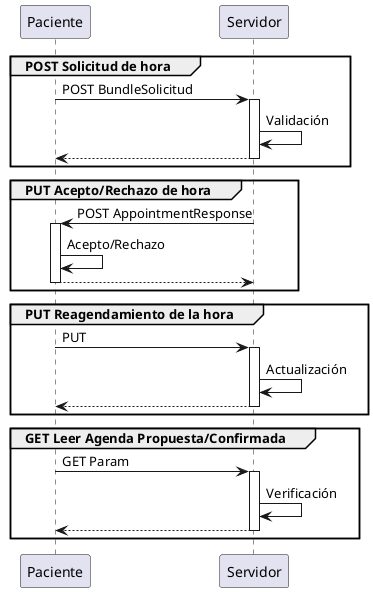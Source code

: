 @startuml

group POST Solicitud de hora
Paciente -> Servidor : POST BundleSolicitud
activate Servidor
Servidor -> Servidor : Validación
return 
end

group PUT Acepto/Rechazo de hora
Servidor -> Paciente : POST AppointmentResponse
activate Paciente
Paciente -> Paciente : Acepto/Rechazo
return 
end

group PUT Reagendamiento de la hora
Paciente -> Servidor : PUT 
activate Servidor
Servidor -> Servidor : Actualización
return
end

group GET Leer Agenda Propuesta/Confirmada
Paciente -> Servidor : GET Param
activate Servidor
Servidor -> Servidor : Verificación
return 
end

@enduml